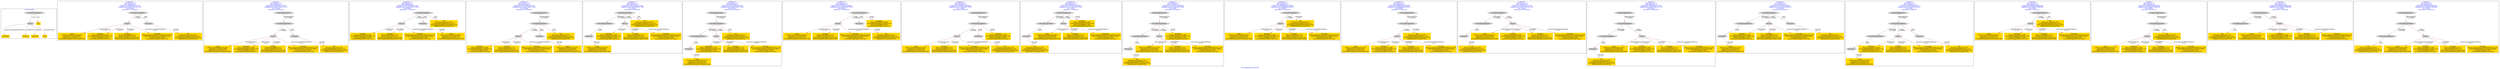 digraph n0 {
fontcolor="blue"
remincross="true"
label="s18-s-indianapolis-artists.xml"
subgraph cluster_0 {
label="1-correct model"
n2[style="filled",color="white",fillcolor="lightgray",label="CulturalHeritageObject1"];
n3[style="filled",color="white",fillcolor="lightgray",label="Person1"];
n4[shape="plaintext",style="filled",fillcolor="gold",label="title"];
n5[shape="plaintext",style="filled",fillcolor="gold",label="nationality"];
n6[shape="plaintext",style="filled",fillcolor="gold",label="birthDate"];
n7[shape="plaintext",style="filled",fillcolor="gold",label="deathDate"];
n8[shape="plaintext",style="filled",fillcolor="gold",label="name"];
}
subgraph cluster_1 {
label="candidate 0\nlink coherence:1.0\nnode coherence:1.0\nconfidence:0.5038338423715282\nmapping score:0.6012779474571761\ncost:6.99993\n-precision:0.71-recall:0.83"
n10[style="filled",color="white",fillcolor="lightgray",label="CulturalHeritageObject1"];
n11[style="filled",color="white",fillcolor="lightgray",label="Person1"];
n12[style="filled",color="white",fillcolor="lightgray",label="Document1"];
n13[shape="plaintext",style="filled",fillcolor="gold",label="name\n[Person,nameOfThePerson,0.401]\n[Document,classLink,0.396]\n[WebResource,classLink,0.135]\n[CulturalHeritageObject,description,0.069]"];
n14[shape="plaintext",style="filled",fillcolor="gold",label="deathDate\n[Person,dateOfDeath,0.468]\n[CulturalHeritageObject,created,0.318]\n[Person,dateOfBirth,0.168]\n[CulturalHeritageObject,title,0.047]"];
n15[shape="plaintext",style="filled",fillcolor="gold",label="birthDate\n[Person,dateOfBirth,0.517]\n[Person,dateOfDeath,0.273]\n[CulturalHeritageObject,created,0.167]\n[Person,biographicalInformation,0.044]"];
n16[shape="plaintext",style="filled",fillcolor="gold",label="title\n[Document,classLink,0.379]\n[CulturalHeritageObject,title,0.274]\n[CulturalHeritageObject,description,0.204]\n[WebResource,classLink,0.143]"];
n17[shape="plaintext",style="filled",fillcolor="gold",label="nationality\n[Person,countryAssociatedWithThePerson,0.754]\n[CulturalHeritageObject,provenance,0.098]\n[Concept,prefLabel,0.085]\n[CulturalHeritageObject,title,0.063]"];
}
subgraph cluster_2 {
label="candidate 1\nlink coherence:1.0\nnode coherence:1.0\nconfidence:0.5038338423715282\nmapping score:0.6012779474571761\ncost:7.99988\n-precision:0.62-recall:0.83"
n19[style="filled",color="white",fillcolor="lightgray",label="CulturalHeritageObject1"];
n20[style="filled",color="white",fillcolor="lightgray",label="Person1"];
n21[style="filled",color="white",fillcolor="lightgray",label="Document1"];
n22[style="filled",color="white",fillcolor="lightgray",label="EuropeanaAggregation1"];
n23[shape="plaintext",style="filled",fillcolor="gold",label="name\n[Person,nameOfThePerson,0.401]\n[Document,classLink,0.396]\n[WebResource,classLink,0.135]\n[CulturalHeritageObject,description,0.069]"];
n24[shape="plaintext",style="filled",fillcolor="gold",label="deathDate\n[Person,dateOfDeath,0.468]\n[CulturalHeritageObject,created,0.318]\n[Person,dateOfBirth,0.168]\n[CulturalHeritageObject,title,0.047]"];
n25[shape="plaintext",style="filled",fillcolor="gold",label="birthDate\n[Person,dateOfBirth,0.517]\n[Person,dateOfDeath,0.273]\n[CulturalHeritageObject,created,0.167]\n[Person,biographicalInformation,0.044]"];
n26[shape="plaintext",style="filled",fillcolor="gold",label="title\n[Document,classLink,0.379]\n[CulturalHeritageObject,title,0.274]\n[CulturalHeritageObject,description,0.204]\n[WebResource,classLink,0.143]"];
n27[shape="plaintext",style="filled",fillcolor="gold",label="nationality\n[Person,countryAssociatedWithThePerson,0.754]\n[CulturalHeritageObject,provenance,0.098]\n[Concept,prefLabel,0.085]\n[CulturalHeritageObject,title,0.063]"];
}
subgraph cluster_3 {
label="candidate 10\nlink coherence:1.0\nnode coherence:1.0\nconfidence:0.48173238941312563\nmapping score:0.5605774631377085\ncost:6.99993\n-precision:0.71-recall:0.83"
n29[style="filled",color="white",fillcolor="lightgray",label="CulturalHeritageObject1"];
n30[style="filled",color="white",fillcolor="lightgray",label="Person1"];
n31[style="filled",color="white",fillcolor="lightgray",label="Document1"];
n32[shape="plaintext",style="filled",fillcolor="gold",label="deathDate\n[Person,dateOfDeath,0.468]\n[CulturalHeritageObject,created,0.318]\n[Person,dateOfBirth,0.168]\n[CulturalHeritageObject,title,0.047]"];
n33[shape="plaintext",style="filled",fillcolor="gold",label="birthDate\n[Person,dateOfBirth,0.517]\n[Person,dateOfDeath,0.273]\n[CulturalHeritageObject,created,0.167]\n[Person,biographicalInformation,0.044]"];
n34[shape="plaintext",style="filled",fillcolor="gold",label="name\n[Person,nameOfThePerson,0.401]\n[Document,classLink,0.396]\n[WebResource,classLink,0.135]\n[CulturalHeritageObject,description,0.069]"];
n35[shape="plaintext",style="filled",fillcolor="gold",label="title\n[Document,classLink,0.379]\n[CulturalHeritageObject,title,0.274]\n[CulturalHeritageObject,description,0.204]\n[WebResource,classLink,0.143]"];
n36[shape="plaintext",style="filled",fillcolor="gold",label="nationality\n[Person,countryAssociatedWithThePerson,0.754]\n[CulturalHeritageObject,provenance,0.098]\n[Concept,prefLabel,0.085]\n[CulturalHeritageObject,title,0.063]"];
}
subgraph cluster_4 {
label="candidate 11\nlink coherence:1.0\nnode coherence:1.0\nconfidence:0.48173238941312563\nmapping score:0.5605774631377085\ncost:7.99988\n-precision:0.62-recall:0.83"
n38[style="filled",color="white",fillcolor="lightgray",label="CulturalHeritageObject1"];
n39[style="filled",color="white",fillcolor="lightgray",label="Person1"];
n40[style="filled",color="white",fillcolor="lightgray",label="Document1"];
n41[style="filled",color="white",fillcolor="lightgray",label="EuropeanaAggregation1"];
n42[shape="plaintext",style="filled",fillcolor="gold",label="deathDate\n[Person,dateOfDeath,0.468]\n[CulturalHeritageObject,created,0.318]\n[Person,dateOfBirth,0.168]\n[CulturalHeritageObject,title,0.047]"];
n43[shape="plaintext",style="filled",fillcolor="gold",label="birthDate\n[Person,dateOfBirth,0.517]\n[Person,dateOfDeath,0.273]\n[CulturalHeritageObject,created,0.167]\n[Person,biographicalInformation,0.044]"];
n44[shape="plaintext",style="filled",fillcolor="gold",label="name\n[Person,nameOfThePerson,0.401]\n[Document,classLink,0.396]\n[WebResource,classLink,0.135]\n[CulturalHeritageObject,description,0.069]"];
n45[shape="plaintext",style="filled",fillcolor="gold",label="title\n[Document,classLink,0.379]\n[CulturalHeritageObject,title,0.274]\n[CulturalHeritageObject,description,0.204]\n[WebResource,classLink,0.143]"];
n46[shape="plaintext",style="filled",fillcolor="gold",label="nationality\n[Person,countryAssociatedWithThePerson,0.754]\n[CulturalHeritageObject,provenance,0.098]\n[Concept,prefLabel,0.085]\n[CulturalHeritageObject,title,0.063]"];
}
subgraph cluster_5 {
label="candidate 12\nlink coherence:1.0\nnode coherence:1.0\nconfidence:0.48173238941312563\nmapping score:0.5605774631377085\ncost:7.99992\n-precision:0.62-recall:0.83"
n48[style="filled",color="white",fillcolor="lightgray",label="CulturalHeritageObject1"];
n49[style="filled",color="white",fillcolor="lightgray",label="CulturalHeritageObject2"];
n50[style="filled",color="white",fillcolor="lightgray",label="Person1"];
n51[style="filled",color="white",fillcolor="lightgray",label="Document2"];
n52[shape="plaintext",style="filled",fillcolor="gold",label="name\n[Person,nameOfThePerson,0.401]\n[Document,classLink,0.396]\n[WebResource,classLink,0.135]\n[CulturalHeritageObject,description,0.069]"];
n53[shape="plaintext",style="filled",fillcolor="gold",label="deathDate\n[Person,dateOfDeath,0.468]\n[CulturalHeritageObject,created,0.318]\n[Person,dateOfBirth,0.168]\n[CulturalHeritageObject,title,0.047]"];
n54[shape="plaintext",style="filled",fillcolor="gold",label="birthDate\n[Person,dateOfBirth,0.517]\n[Person,dateOfDeath,0.273]\n[CulturalHeritageObject,created,0.167]\n[Person,biographicalInformation,0.044]"];
n55[shape="plaintext",style="filled",fillcolor="gold",label="title\n[Document,classLink,0.379]\n[CulturalHeritageObject,title,0.274]\n[CulturalHeritageObject,description,0.204]\n[WebResource,classLink,0.143]"];
n56[shape="plaintext",style="filled",fillcolor="gold",label="nationality\n[Person,countryAssociatedWithThePerson,0.754]\n[CulturalHeritageObject,provenance,0.098]\n[Concept,prefLabel,0.085]\n[CulturalHeritageObject,title,0.063]"];
}
subgraph cluster_6 {
label="candidate 13\nlink coherence:1.0\nnode coherence:1.0\nconfidence:0.48173238941312563\nmapping score:0.5605774631377085\ncost:8.99987\n-precision:0.56-recall:0.83"
n58[style="filled",color="white",fillcolor="lightgray",label="CulturalHeritageObject1"];
n59[style="filled",color="white",fillcolor="lightgray",label="CulturalHeritageObject2"];
n60[style="filled",color="white",fillcolor="lightgray",label="Person1"];
n61[style="filled",color="white",fillcolor="lightgray",label="Document2"];
n62[style="filled",color="white",fillcolor="lightgray",label="EuropeanaAggregation1"];
n63[shape="plaintext",style="filled",fillcolor="gold",label="name\n[Person,nameOfThePerson,0.401]\n[Document,classLink,0.396]\n[WebResource,classLink,0.135]\n[CulturalHeritageObject,description,0.069]"];
n64[shape="plaintext",style="filled",fillcolor="gold",label="deathDate\n[Person,dateOfDeath,0.468]\n[CulturalHeritageObject,created,0.318]\n[Person,dateOfBirth,0.168]\n[CulturalHeritageObject,title,0.047]"];
n65[shape="plaintext",style="filled",fillcolor="gold",label="birthDate\n[Person,dateOfBirth,0.517]\n[Person,dateOfDeath,0.273]\n[CulturalHeritageObject,created,0.167]\n[Person,biographicalInformation,0.044]"];
n66[shape="plaintext",style="filled",fillcolor="gold",label="title\n[Document,classLink,0.379]\n[CulturalHeritageObject,title,0.274]\n[CulturalHeritageObject,description,0.204]\n[WebResource,classLink,0.143]"];
n67[shape="plaintext",style="filled",fillcolor="gold",label="nationality\n[Person,countryAssociatedWithThePerson,0.754]\n[CulturalHeritageObject,provenance,0.098]\n[Concept,prefLabel,0.085]\n[CulturalHeritageObject,title,0.063]"];
}
subgraph cluster_7 {
label="candidate 14\nlink coherence:1.0\nnode coherence:1.0\nconfidence:0.47376354231608014\nmapping score:0.5579211807720267\ncost:6.99993\n-precision:0.57-recall:0.67"
n69[style="filled",color="white",fillcolor="lightgray",label="CulturalHeritageObject1"];
n70[style="filled",color="white",fillcolor="lightgray",label="Person1"];
n71[style="filled",color="white",fillcolor="lightgray",label="Document1"];
n72[shape="plaintext",style="filled",fillcolor="gold",label="name\n[Person,nameOfThePerson,0.401]\n[Document,classLink,0.396]\n[WebResource,classLink,0.135]\n[CulturalHeritageObject,description,0.069]"];
n73[shape="plaintext",style="filled",fillcolor="gold",label="birthDate\n[Person,dateOfBirth,0.517]\n[Person,dateOfDeath,0.273]\n[CulturalHeritageObject,created,0.167]\n[Person,biographicalInformation,0.044]"];
n74[shape="plaintext",style="filled",fillcolor="gold",label="title\n[Document,classLink,0.379]\n[CulturalHeritageObject,title,0.274]\n[CulturalHeritageObject,description,0.204]\n[WebResource,classLink,0.143]"];
n75[shape="plaintext",style="filled",fillcolor="gold",label="deathDate\n[Person,dateOfDeath,0.468]\n[CulturalHeritageObject,created,0.318]\n[Person,dateOfBirth,0.168]\n[CulturalHeritageObject,title,0.047]"];
n76[shape="plaintext",style="filled",fillcolor="gold",label="nationality\n[Person,countryAssociatedWithThePerson,0.754]\n[CulturalHeritageObject,provenance,0.098]\n[Concept,prefLabel,0.085]\n[CulturalHeritageObject,title,0.063]"];
}
subgraph cluster_8 {
label="candidate 15\nlink coherence:1.0\nnode coherence:1.0\nconfidence:0.47376354231608014\nmapping score:0.5579211807720267\ncost:7.99988\n-precision:0.5-recall:0.67"
n78[style="filled",color="white",fillcolor="lightgray",label="CulturalHeritageObject1"];
n79[style="filled",color="white",fillcolor="lightgray",label="Person1"];
n80[style="filled",color="white",fillcolor="lightgray",label="Document1"];
n81[style="filled",color="white",fillcolor="lightgray",label="EuropeanaAggregation1"];
n82[shape="plaintext",style="filled",fillcolor="gold",label="name\n[Person,nameOfThePerson,0.401]\n[Document,classLink,0.396]\n[WebResource,classLink,0.135]\n[CulturalHeritageObject,description,0.069]"];
n83[shape="plaintext",style="filled",fillcolor="gold",label="birthDate\n[Person,dateOfBirth,0.517]\n[Person,dateOfDeath,0.273]\n[CulturalHeritageObject,created,0.167]\n[Person,biographicalInformation,0.044]"];
n84[shape="plaintext",style="filled",fillcolor="gold",label="title\n[Document,classLink,0.379]\n[CulturalHeritageObject,title,0.274]\n[CulturalHeritageObject,description,0.204]\n[WebResource,classLink,0.143]"];
n85[shape="plaintext",style="filled",fillcolor="gold",label="deathDate\n[Person,dateOfDeath,0.468]\n[CulturalHeritageObject,created,0.318]\n[Person,dateOfBirth,0.168]\n[CulturalHeritageObject,title,0.047]"];
n86[shape="plaintext",style="filled",fillcolor="gold",label="nationality\n[Person,countryAssociatedWithThePerson,0.754]\n[CulturalHeritageObject,provenance,0.098]\n[Concept,prefLabel,0.085]\n[CulturalHeritageObject,title,0.063]"];
}
subgraph cluster_9 {
label="candidate 16\nlink coherence:1.0\nnode coherence:1.0\nconfidence:0.47376354231608014\nmapping score:0.5579211807720267\ncost:7.99992\n-precision:0.5-recall:0.67"
n88[style="filled",color="white",fillcolor="lightgray",label="CulturalHeritageObject1"];
n89[style="filled",color="white",fillcolor="lightgray",label="CulturalHeritageObject2"];
n90[style="filled",color="white",fillcolor="lightgray",label="Person1"];
n91[style="filled",color="white",fillcolor="lightgray",label="Document2"];
n92[shape="plaintext",style="filled",fillcolor="gold",label="name\n[Person,nameOfThePerson,0.401]\n[Document,classLink,0.396]\n[WebResource,classLink,0.135]\n[CulturalHeritageObject,description,0.069]"];
n93[shape="plaintext",style="filled",fillcolor="gold",label="title\n[Document,classLink,0.379]\n[CulturalHeritageObject,title,0.274]\n[CulturalHeritageObject,description,0.204]\n[WebResource,classLink,0.143]"];
n94[shape="plaintext",style="filled",fillcolor="gold",label="birthDate\n[Person,dateOfBirth,0.517]\n[Person,dateOfDeath,0.273]\n[CulturalHeritageObject,created,0.167]\n[Person,biographicalInformation,0.044]"];
n95[shape="plaintext",style="filled",fillcolor="gold",label="deathDate\n[Person,dateOfDeath,0.468]\n[CulturalHeritageObject,created,0.318]\n[Person,dateOfBirth,0.168]\n[CulturalHeritageObject,title,0.047]"];
n96[shape="plaintext",style="filled",fillcolor="gold",label="nationality\n[Person,countryAssociatedWithThePerson,0.754]\n[CulturalHeritageObject,provenance,0.098]\n[Concept,prefLabel,0.085]\n[CulturalHeritageObject,title,0.063]"];
}
subgraph cluster_10 {
label="candidate 17\nlink coherence:1.0\nnode coherence:1.0\nconfidence:0.47376354231608014\nmapping score:0.5579211807720267\ncost:8.99987\n-precision:0.44-recall:0.67"
n98[style="filled",color="white",fillcolor="lightgray",label="CulturalHeritageObject1"];
n99[style="filled",color="white",fillcolor="lightgray",label="CulturalHeritageObject2"];
n100[style="filled",color="white",fillcolor="lightgray",label="Person1"];
n101[style="filled",color="white",fillcolor="lightgray",label="Document2"];
n102[style="filled",color="white",fillcolor="lightgray",label="EuropeanaAggregation1"];
n103[shape="plaintext",style="filled",fillcolor="gold",label="name\n[Person,nameOfThePerson,0.401]\n[Document,classLink,0.396]\n[WebResource,classLink,0.135]\n[CulturalHeritageObject,description,0.069]"];
n104[shape="plaintext",style="filled",fillcolor="gold",label="title\n[Document,classLink,0.379]\n[CulturalHeritageObject,title,0.274]\n[CulturalHeritageObject,description,0.204]\n[WebResource,classLink,0.143]"];
n105[shape="plaintext",style="filled",fillcolor="gold",label="birthDate\n[Person,dateOfBirth,0.517]\n[Person,dateOfDeath,0.273]\n[CulturalHeritageObject,created,0.167]\n[Person,biographicalInformation,0.044]"];
n106[shape="plaintext",style="filled",fillcolor="gold",label="deathDate\n[Person,dateOfDeath,0.468]\n[CulturalHeritageObject,created,0.318]\n[Person,dateOfBirth,0.168]\n[CulturalHeritageObject,title,0.047]"];
n107[shape="plaintext",style="filled",fillcolor="gold",label="nationality\n[Person,countryAssociatedWithThePerson,0.754]\n[CulturalHeritageObject,provenance,0.098]\n[Concept,prefLabel,0.085]\n[CulturalHeritageObject,title,0.063]"];
}
subgraph cluster_11 {
label="candidate 18\nlink coherence:1.0\nnode coherence:1.0\nconfidence:0.46888784047769666\nmapping score:0.5896292801592322\ncost:5.99993\n-precision:0.83-recall:0.83"
n109[style="filled",color="white",fillcolor="lightgray",label="CulturalHeritageObject1"];
n110[style="filled",color="white",fillcolor="lightgray",label="Person1"];
n111[shape="plaintext",style="filled",fillcolor="gold",label="name\n[Person,nameOfThePerson,0.401]\n[Document,classLink,0.396]\n[WebResource,classLink,0.135]\n[CulturalHeritageObject,description,0.069]"];
n112[shape="plaintext",style="filled",fillcolor="gold",label="title\n[Document,classLink,0.379]\n[CulturalHeritageObject,title,0.274]\n[CulturalHeritageObject,description,0.204]\n[WebResource,classLink,0.143]"];
n113[shape="plaintext",style="filled",fillcolor="gold",label="deathDate\n[Person,dateOfDeath,0.468]\n[CulturalHeritageObject,created,0.318]\n[Person,dateOfBirth,0.168]\n[CulturalHeritageObject,title,0.047]"];
n114[shape="plaintext",style="filled",fillcolor="gold",label="birthDate\n[Person,dateOfBirth,0.517]\n[Person,dateOfDeath,0.273]\n[CulturalHeritageObject,created,0.167]\n[Person,biographicalInformation,0.044]"];
n115[shape="plaintext",style="filled",fillcolor="gold",label="nationality\n[Person,countryAssociatedWithThePerson,0.754]\n[CulturalHeritageObject,provenance,0.098]\n[Concept,prefLabel,0.085]\n[CulturalHeritageObject,title,0.063]"];
}
subgraph cluster_12 {
label="candidate 19\nlink coherence:1.0\nnode coherence:1.0\nconfidence:0.46888784047769666\nmapping score:0.5896292801592322\ncost:6.99988\n-precision:0.71-recall:0.83"
n117[style="filled",color="white",fillcolor="lightgray",label="CulturalHeritageObject1"];
n118[style="filled",color="white",fillcolor="lightgray",label="Person1"];
n119[style="filled",color="white",fillcolor="lightgray",label="EuropeanaAggregation1"];
n120[shape="plaintext",style="filled",fillcolor="gold",label="name\n[Person,nameOfThePerson,0.401]\n[Document,classLink,0.396]\n[WebResource,classLink,0.135]\n[CulturalHeritageObject,description,0.069]"];
n121[shape="plaintext",style="filled",fillcolor="gold",label="title\n[Document,classLink,0.379]\n[CulturalHeritageObject,title,0.274]\n[CulturalHeritageObject,description,0.204]\n[WebResource,classLink,0.143]"];
n122[shape="plaintext",style="filled",fillcolor="gold",label="deathDate\n[Person,dateOfDeath,0.468]\n[CulturalHeritageObject,created,0.318]\n[Person,dateOfBirth,0.168]\n[CulturalHeritageObject,title,0.047]"];
n123[shape="plaintext",style="filled",fillcolor="gold",label="birthDate\n[Person,dateOfBirth,0.517]\n[Person,dateOfDeath,0.273]\n[CulturalHeritageObject,created,0.167]\n[Person,biographicalInformation,0.044]"];
n124[shape="plaintext",style="filled",fillcolor="gold",label="nationality\n[Person,countryAssociatedWithThePerson,0.754]\n[CulturalHeritageObject,provenance,0.098]\n[Concept,prefLabel,0.085]\n[CulturalHeritageObject,title,0.063]"];
}
subgraph cluster_13 {
label="candidate 2\nlink coherence:1.0\nnode coherence:1.0\nconfidence:0.5038338423715282\nmapping score:0.6012779474571761\ncost:7.99992\n-precision:0.62-recall:0.83"
n126[style="filled",color="white",fillcolor="lightgray",label="CulturalHeritageObject1"];
n127[style="filled",color="white",fillcolor="lightgray",label="CulturalHeritageObject2"];
n128[style="filled",color="white",fillcolor="lightgray",label="Person1"];
n129[style="filled",color="white",fillcolor="lightgray",label="Document2"];
n130[shape="plaintext",style="filled",fillcolor="gold",label="name\n[Person,nameOfThePerson,0.401]\n[Document,classLink,0.396]\n[WebResource,classLink,0.135]\n[CulturalHeritageObject,description,0.069]"];
n131[shape="plaintext",style="filled",fillcolor="gold",label="title\n[Document,classLink,0.379]\n[CulturalHeritageObject,title,0.274]\n[CulturalHeritageObject,description,0.204]\n[WebResource,classLink,0.143]"];
n132[shape="plaintext",style="filled",fillcolor="gold",label="deathDate\n[Person,dateOfDeath,0.468]\n[CulturalHeritageObject,created,0.318]\n[Person,dateOfBirth,0.168]\n[CulturalHeritageObject,title,0.047]"];
n133[shape="plaintext",style="filled",fillcolor="gold",label="birthDate\n[Person,dateOfBirth,0.517]\n[Person,dateOfDeath,0.273]\n[CulturalHeritageObject,created,0.167]\n[Person,biographicalInformation,0.044]"];
n134[shape="plaintext",style="filled",fillcolor="gold",label="nationality\n[Person,countryAssociatedWithThePerson,0.754]\n[CulturalHeritageObject,provenance,0.098]\n[Concept,prefLabel,0.085]\n[CulturalHeritageObject,title,0.063]"];
}
subgraph cluster_14 {
label="candidate 3\nlink coherence:1.0\nnode coherence:1.0\nconfidence:0.5038338423715282\nmapping score:0.6012779474571761\ncost:8.99987\n-precision:0.56-recall:0.83"
n136[style="filled",color="white",fillcolor="lightgray",label="CulturalHeritageObject1"];
n137[style="filled",color="white",fillcolor="lightgray",label="CulturalHeritageObject2"];
n138[style="filled",color="white",fillcolor="lightgray",label="Person1"];
n139[style="filled",color="white",fillcolor="lightgray",label="Document2"];
n140[style="filled",color="white",fillcolor="lightgray",label="EuropeanaAggregation1"];
n141[shape="plaintext",style="filled",fillcolor="gold",label="name\n[Person,nameOfThePerson,0.401]\n[Document,classLink,0.396]\n[WebResource,classLink,0.135]\n[CulturalHeritageObject,description,0.069]"];
n142[shape="plaintext",style="filled",fillcolor="gold",label="title\n[Document,classLink,0.379]\n[CulturalHeritageObject,title,0.274]\n[CulturalHeritageObject,description,0.204]\n[WebResource,classLink,0.143]"];
n143[shape="plaintext",style="filled",fillcolor="gold",label="deathDate\n[Person,dateOfDeath,0.468]\n[CulturalHeritageObject,created,0.318]\n[Person,dateOfBirth,0.168]\n[CulturalHeritageObject,title,0.047]"];
n144[shape="plaintext",style="filled",fillcolor="gold",label="birthDate\n[Person,dateOfBirth,0.517]\n[Person,dateOfDeath,0.273]\n[CulturalHeritageObject,created,0.167]\n[Person,biographicalInformation,0.044]"];
n145[shape="plaintext",style="filled",fillcolor="gold",label="nationality\n[Person,countryAssociatedWithThePerson,0.754]\n[CulturalHeritageObject,provenance,0.098]\n[Concept,prefLabel,0.085]\n[CulturalHeritageObject,title,0.063]"];
}
subgraph cluster_15 {
label="candidate 4\nlink coherence:1.0\nnode coherence:1.0\nconfidence:0.502703022616637\nmapping score:0.5675676742055457\ncost:8.99992\n-precision:0.44-recall:0.67"
n147[style="filled",color="white",fillcolor="lightgray",label="CulturalHeritageObject1"];
n148[style="filled",color="white",fillcolor="lightgray",label="CulturalHeritageObject2"];
n149[style="filled",color="white",fillcolor="lightgray",label="Person1"];
n150[style="filled",color="white",fillcolor="lightgray",label="Document1"];
n151[style="filled",color="white",fillcolor="lightgray",label="Document2"];
n152[shape="plaintext",style="filled",fillcolor="gold",label="name\n[Person,nameOfThePerson,0.401]\n[Document,classLink,0.396]\n[WebResource,classLink,0.135]\n[CulturalHeritageObject,description,0.069]"];
n153[shape="plaintext",style="filled",fillcolor="gold",label="deathDate\n[Person,dateOfDeath,0.468]\n[CulturalHeritageObject,created,0.318]\n[Person,dateOfBirth,0.168]\n[CulturalHeritageObject,title,0.047]"];
n154[shape="plaintext",style="filled",fillcolor="gold",label="birthDate\n[Person,dateOfBirth,0.517]\n[Person,dateOfDeath,0.273]\n[CulturalHeritageObject,created,0.167]\n[Person,biographicalInformation,0.044]"];
n155[shape="plaintext",style="filled",fillcolor="gold",label="title\n[Document,classLink,0.379]\n[CulturalHeritageObject,title,0.274]\n[CulturalHeritageObject,description,0.204]\n[WebResource,classLink,0.143]"];
n156[shape="plaintext",style="filled",fillcolor="gold",label="nationality\n[Person,countryAssociatedWithThePerson,0.754]\n[CulturalHeritageObject,provenance,0.098]\n[Concept,prefLabel,0.085]\n[CulturalHeritageObject,title,0.063]"];
}
subgraph cluster_16 {
label="candidate 5\nlink coherence:1.0\nnode coherence:1.0\nconfidence:0.502703022616637\nmapping score:0.5675676742055457\ncost:9.99987\n-precision:0.4-recall:0.67"
n158[style="filled",color="white",fillcolor="lightgray",label="CulturalHeritageObject1"];
n159[style="filled",color="white",fillcolor="lightgray",label="CulturalHeritageObject2"];
n160[style="filled",color="white",fillcolor="lightgray",label="Person1"];
n161[style="filled",color="white",fillcolor="lightgray",label="Document1"];
n162[style="filled",color="white",fillcolor="lightgray",label="Document2"];
n163[style="filled",color="white",fillcolor="lightgray",label="EuropeanaAggregation1"];
n164[shape="plaintext",style="filled",fillcolor="gold",label="name\n[Person,nameOfThePerson,0.401]\n[Document,classLink,0.396]\n[WebResource,classLink,0.135]\n[CulturalHeritageObject,description,0.069]"];
n165[shape="plaintext",style="filled",fillcolor="gold",label="deathDate\n[Person,dateOfDeath,0.468]\n[CulturalHeritageObject,created,0.318]\n[Person,dateOfBirth,0.168]\n[CulturalHeritageObject,title,0.047]"];
n166[shape="plaintext",style="filled",fillcolor="gold",label="birthDate\n[Person,dateOfBirth,0.517]\n[Person,dateOfDeath,0.273]\n[CulturalHeritageObject,created,0.167]\n[Person,biographicalInformation,0.044]"];
n167[shape="plaintext",style="filled",fillcolor="gold",label="title\n[Document,classLink,0.379]\n[CulturalHeritageObject,title,0.274]\n[CulturalHeritageObject,description,0.204]\n[WebResource,classLink,0.143]"];
n168[shape="plaintext",style="filled",fillcolor="gold",label="nationality\n[Person,countryAssociatedWithThePerson,0.754]\n[CulturalHeritageObject,provenance,0.098]\n[Concept,prefLabel,0.085]\n[CulturalHeritageObject,title,0.063]"];
}
subgraph cluster_17 {
label="candidate 6\nlink coherence:1.0\nnode coherence:1.0\nconfidence:0.48286320916801684\nmapping score:0.594287736389339\ncost:5.99993\n-precision:1.0-recall:1.0"
n170[style="filled",color="white",fillcolor="lightgray",label="CulturalHeritageObject1"];
n171[style="filled",color="white",fillcolor="lightgray",label="Person1"];
n172[shape="plaintext",style="filled",fillcolor="gold",label="name\n[Person,nameOfThePerson,0.401]\n[Document,classLink,0.396]\n[WebResource,classLink,0.135]\n[CulturalHeritageObject,description,0.069]"];
n173[shape="plaintext",style="filled",fillcolor="gold",label="deathDate\n[Person,dateOfDeath,0.468]\n[CulturalHeritageObject,created,0.318]\n[Person,dateOfBirth,0.168]\n[CulturalHeritageObject,title,0.047]"];
n174[shape="plaintext",style="filled",fillcolor="gold",label="birthDate\n[Person,dateOfBirth,0.517]\n[Person,dateOfDeath,0.273]\n[CulturalHeritageObject,created,0.167]\n[Person,biographicalInformation,0.044]"];
n175[shape="plaintext",style="filled",fillcolor="gold",label="title\n[Document,classLink,0.379]\n[CulturalHeritageObject,title,0.274]\n[CulturalHeritageObject,description,0.204]\n[WebResource,classLink,0.143]"];
n176[shape="plaintext",style="filled",fillcolor="gold",label="nationality\n[Person,countryAssociatedWithThePerson,0.754]\n[CulturalHeritageObject,provenance,0.098]\n[Concept,prefLabel,0.085]\n[CulturalHeritageObject,title,0.063]"];
}
subgraph cluster_18 {
label="candidate 7\nlink coherence:1.0\nnode coherence:1.0\nconfidence:0.48286320916801684\nmapping score:0.594287736389339\ncost:6.99988\n-precision:0.86-recall:1.0"
n178[style="filled",color="white",fillcolor="lightgray",label="CulturalHeritageObject1"];
n179[style="filled",color="white",fillcolor="lightgray",label="Person1"];
n180[style="filled",color="white",fillcolor="lightgray",label="EuropeanaAggregation1"];
n181[shape="plaintext",style="filled",fillcolor="gold",label="name\n[Person,nameOfThePerson,0.401]\n[Document,classLink,0.396]\n[WebResource,classLink,0.135]\n[CulturalHeritageObject,description,0.069]"];
n182[shape="plaintext",style="filled",fillcolor="gold",label="deathDate\n[Person,dateOfDeath,0.468]\n[CulturalHeritageObject,created,0.318]\n[Person,dateOfBirth,0.168]\n[CulturalHeritageObject,title,0.047]"];
n183[shape="plaintext",style="filled",fillcolor="gold",label="birthDate\n[Person,dateOfBirth,0.517]\n[Person,dateOfDeath,0.273]\n[CulturalHeritageObject,created,0.167]\n[Person,biographicalInformation,0.044]"];
n184[shape="plaintext",style="filled",fillcolor="gold",label="title\n[Document,classLink,0.379]\n[CulturalHeritageObject,title,0.274]\n[CulturalHeritageObject,description,0.204]\n[WebResource,classLink,0.143]"];
n185[shape="plaintext",style="filled",fillcolor="gold",label="nationality\n[Person,countryAssociatedWithThePerson,0.754]\n[CulturalHeritageObject,provenance,0.098]\n[Concept,prefLabel,0.085]\n[CulturalHeritageObject,title,0.063]"];
}
subgraph cluster_19 {
label="candidate 8\nlink coherence:1.0\nnode coherence:1.0\nconfidence:0.48286320916801684\nmapping score:0.594287736389339\ncost:6.99992\n-precision:0.71-recall:0.83"
n187[style="filled",color="white",fillcolor="lightgray",label="CulturalHeritageObject1"];
n188[style="filled",color="white",fillcolor="lightgray",label="CulturalHeritageObject2"];
n189[style="filled",color="white",fillcolor="lightgray",label="Person1"];
n190[shape="plaintext",style="filled",fillcolor="gold",label="title\n[Document,classLink,0.379]\n[CulturalHeritageObject,title,0.274]\n[CulturalHeritageObject,description,0.204]\n[WebResource,classLink,0.143]"];
n191[shape="plaintext",style="filled",fillcolor="gold",label="name\n[Person,nameOfThePerson,0.401]\n[Document,classLink,0.396]\n[WebResource,classLink,0.135]\n[CulturalHeritageObject,description,0.069]"];
n192[shape="plaintext",style="filled",fillcolor="gold",label="deathDate\n[Person,dateOfDeath,0.468]\n[CulturalHeritageObject,created,0.318]\n[Person,dateOfBirth,0.168]\n[CulturalHeritageObject,title,0.047]"];
n193[shape="plaintext",style="filled",fillcolor="gold",label="birthDate\n[Person,dateOfBirth,0.517]\n[Person,dateOfDeath,0.273]\n[CulturalHeritageObject,created,0.167]\n[Person,biographicalInformation,0.044]"];
n194[shape="plaintext",style="filled",fillcolor="gold",label="nationality\n[Person,countryAssociatedWithThePerson,0.754]\n[CulturalHeritageObject,provenance,0.098]\n[Concept,prefLabel,0.085]\n[CulturalHeritageObject,title,0.063]"];
}
subgraph cluster_20 {
label="candidate 9\nlink coherence:1.0\nnode coherence:1.0\nconfidence:0.48286320916801684\nmapping score:0.594287736389339\ncost:7.99987\n-precision:0.62-recall:0.83"
n196[style="filled",color="white",fillcolor="lightgray",label="CulturalHeritageObject1"];
n197[style="filled",color="white",fillcolor="lightgray",label="CulturalHeritageObject2"];
n198[style="filled",color="white",fillcolor="lightgray",label="Person1"];
n199[style="filled",color="white",fillcolor="lightgray",label="EuropeanaAggregation1"];
n200[shape="plaintext",style="filled",fillcolor="gold",label="title\n[Document,classLink,0.379]\n[CulturalHeritageObject,title,0.274]\n[CulturalHeritageObject,description,0.204]\n[WebResource,classLink,0.143]"];
n201[shape="plaintext",style="filled",fillcolor="gold",label="name\n[Person,nameOfThePerson,0.401]\n[Document,classLink,0.396]\n[WebResource,classLink,0.135]\n[CulturalHeritageObject,description,0.069]"];
n202[shape="plaintext",style="filled",fillcolor="gold",label="deathDate\n[Person,dateOfDeath,0.468]\n[CulturalHeritageObject,created,0.318]\n[Person,dateOfBirth,0.168]\n[CulturalHeritageObject,title,0.047]"];
n203[shape="plaintext",style="filled",fillcolor="gold",label="birthDate\n[Person,dateOfBirth,0.517]\n[Person,dateOfDeath,0.273]\n[CulturalHeritageObject,created,0.167]\n[Person,biographicalInformation,0.044]"];
n204[shape="plaintext",style="filled",fillcolor="gold",label="nationality\n[Person,countryAssociatedWithThePerson,0.754]\n[CulturalHeritageObject,provenance,0.098]\n[Concept,prefLabel,0.085]\n[CulturalHeritageObject,title,0.063]"];
}
n2 -> n3[color="brown",fontcolor="black",label="creator"]
n2 -> n4[color="brown",fontcolor="black",label="title"]
n3 -> n5[color="brown",fontcolor="black",label="countryAssociatedWithThePerson"]
n3 -> n6[color="brown",fontcolor="black",label="dateOfBirth"]
n3 -> n7[color="brown",fontcolor="black",label="dateOfDeath"]
n3 -> n8[color="brown",fontcolor="black",label="nameOfThePerson"]
n10 -> n11[color="brown",fontcolor="black",label="creator\nw=0.99993"]
n10 -> n12[color="brown",fontcolor="black",label="page\nw=1.0"]
n11 -> n13[color="brown",fontcolor="black",label="nameOfThePerson\nw=1.0"]
n11 -> n14[color="brown",fontcolor="black",label="dateOfDeath\nw=1.0"]
n11 -> n15[color="brown",fontcolor="black",label="dateOfBirth\nw=1.0"]
n12 -> n16[color="brown",fontcolor="black",label="classLink\nw=1.0"]
n11 -> n17[color="brown",fontcolor="black",label="countryAssociatedWithThePerson\nw=1.0"]
n19 -> n20[color="brown",fontcolor="black",label="creator\nw=0.99993"]
n19 -> n21[color="brown",fontcolor="black",label="page\nw=1.0"]
n22 -> n19[color="brown",fontcolor="black",label="aggregatedCHO\nw=0.99995"]
n20 -> n23[color="brown",fontcolor="black",label="nameOfThePerson\nw=1.0"]
n20 -> n24[color="brown",fontcolor="black",label="dateOfDeath\nw=1.0"]
n20 -> n25[color="brown",fontcolor="black",label="dateOfBirth\nw=1.0"]
n21 -> n26[color="brown",fontcolor="black",label="classLink\nw=1.0"]
n20 -> n27[color="brown",fontcolor="black",label="countryAssociatedWithThePerson\nw=1.0"]
n29 -> n30[color="brown",fontcolor="black",label="creator\nw=0.99993"]
n29 -> n31[color="brown",fontcolor="black",label="page\nw=1.0"]
n30 -> n32[color="brown",fontcolor="black",label="dateOfDeath\nw=1.0"]
n30 -> n33[color="brown",fontcolor="black",label="dateOfBirth\nw=1.0"]
n31 -> n34[color="brown",fontcolor="black",label="classLink\nw=1.0"]
n29 -> n35[color="brown",fontcolor="black",label="title\nw=1.0"]
n30 -> n36[color="brown",fontcolor="black",label="countryAssociatedWithThePerson\nw=1.0"]
n38 -> n39[color="brown",fontcolor="black",label="creator\nw=0.99993"]
n38 -> n40[color="brown",fontcolor="black",label="page\nw=1.0"]
n41 -> n38[color="brown",fontcolor="black",label="aggregatedCHO\nw=0.99995"]
n39 -> n42[color="brown",fontcolor="black",label="dateOfDeath\nw=1.0"]
n39 -> n43[color="brown",fontcolor="black",label="dateOfBirth\nw=1.0"]
n40 -> n44[color="brown",fontcolor="black",label="classLink\nw=1.0"]
n38 -> n45[color="brown",fontcolor="black",label="title\nw=1.0"]
n39 -> n46[color="brown",fontcolor="black",label="countryAssociatedWithThePerson\nw=1.0"]
n48 -> n49[color="brown",fontcolor="black",label="isRelatedTo\nw=0.99999"]
n48 -> n50[color="brown",fontcolor="black",label="creator\nw=0.99993"]
n49 -> n51[color="brown",fontcolor="black",label="page\nw=1.0"]
n51 -> n52[color="brown",fontcolor="black",label="classLink\nw=1.0"]
n50 -> n53[color="brown",fontcolor="black",label="dateOfDeath\nw=1.0"]
n50 -> n54[color="brown",fontcolor="black",label="dateOfBirth\nw=1.0"]
n48 -> n55[color="brown",fontcolor="black",label="title\nw=1.0"]
n50 -> n56[color="brown",fontcolor="black",label="countryAssociatedWithThePerson\nw=1.0"]
n58 -> n59[color="brown",fontcolor="black",label="isRelatedTo\nw=0.99999"]
n58 -> n60[color="brown",fontcolor="black",label="creator\nw=0.99993"]
n59 -> n61[color="brown",fontcolor="black",label="page\nw=1.0"]
n62 -> n58[color="brown",fontcolor="black",label="aggregatedCHO\nw=0.99995"]
n61 -> n63[color="brown",fontcolor="black",label="classLink\nw=1.0"]
n60 -> n64[color="brown",fontcolor="black",label="dateOfDeath\nw=1.0"]
n60 -> n65[color="brown",fontcolor="black",label="dateOfBirth\nw=1.0"]
n58 -> n66[color="brown",fontcolor="black",label="title\nw=1.0"]
n60 -> n67[color="brown",fontcolor="black",label="countryAssociatedWithThePerson\nw=1.0"]
n69 -> n70[color="brown",fontcolor="black",label="creator\nw=0.99993"]
n69 -> n71[color="brown",fontcolor="black",label="page\nw=1.0"]
n70 -> n72[color="brown",fontcolor="black",label="nameOfThePerson\nw=1.0"]
n70 -> n73[color="brown",fontcolor="black",label="dateOfBirth\nw=1.0"]
n71 -> n74[color="brown",fontcolor="black",label="classLink\nw=1.0"]
n69 -> n75[color="brown",fontcolor="black",label="created\nw=1.0"]
n70 -> n76[color="brown",fontcolor="black",label="countryAssociatedWithThePerson\nw=1.0"]
n78 -> n79[color="brown",fontcolor="black",label="creator\nw=0.99993"]
n78 -> n80[color="brown",fontcolor="black",label="page\nw=1.0"]
n81 -> n78[color="brown",fontcolor="black",label="aggregatedCHO\nw=0.99995"]
n79 -> n82[color="brown",fontcolor="black",label="nameOfThePerson\nw=1.0"]
n79 -> n83[color="brown",fontcolor="black",label="dateOfBirth\nw=1.0"]
n80 -> n84[color="brown",fontcolor="black",label="classLink\nw=1.0"]
n78 -> n85[color="brown",fontcolor="black",label="created\nw=1.0"]
n79 -> n86[color="brown",fontcolor="black",label="countryAssociatedWithThePerson\nw=1.0"]
n88 -> n89[color="brown",fontcolor="black",label="isRelatedTo\nw=0.99999"]
n88 -> n90[color="brown",fontcolor="black",label="creator\nw=0.99993"]
n89 -> n91[color="brown",fontcolor="black",label="page\nw=1.0"]
n90 -> n92[color="brown",fontcolor="black",label="nameOfThePerson\nw=1.0"]
n91 -> n93[color="brown",fontcolor="black",label="classLink\nw=1.0"]
n90 -> n94[color="brown",fontcolor="black",label="dateOfBirth\nw=1.0"]
n88 -> n95[color="brown",fontcolor="black",label="created\nw=1.0"]
n90 -> n96[color="brown",fontcolor="black",label="countryAssociatedWithThePerson\nw=1.0"]
n98 -> n99[color="brown",fontcolor="black",label="isRelatedTo\nw=0.99999"]
n98 -> n100[color="brown",fontcolor="black",label="creator\nw=0.99993"]
n99 -> n101[color="brown",fontcolor="black",label="page\nw=1.0"]
n102 -> n98[color="brown",fontcolor="black",label="aggregatedCHO\nw=0.99995"]
n100 -> n103[color="brown",fontcolor="black",label="nameOfThePerson\nw=1.0"]
n101 -> n104[color="brown",fontcolor="black",label="classLink\nw=1.0"]
n100 -> n105[color="brown",fontcolor="black",label="dateOfBirth\nw=1.0"]
n98 -> n106[color="brown",fontcolor="black",label="created\nw=1.0"]
n100 -> n107[color="brown",fontcolor="black",label="countryAssociatedWithThePerson\nw=1.0"]
n109 -> n110[color="brown",fontcolor="black",label="creator\nw=0.99993"]
n110 -> n111[color="brown",fontcolor="black",label="nameOfThePerson\nw=1.0"]
n109 -> n112[color="brown",fontcolor="black",label="description\nw=1.0"]
n110 -> n113[color="brown",fontcolor="black",label="dateOfDeath\nw=1.0"]
n110 -> n114[color="brown",fontcolor="black",label="dateOfBirth\nw=1.0"]
n110 -> n115[color="brown",fontcolor="black",label="countryAssociatedWithThePerson\nw=1.0"]
n117 -> n118[color="brown",fontcolor="black",label="creator\nw=0.99993"]
n119 -> n117[color="brown",fontcolor="black",label="aggregatedCHO\nw=0.99995"]
n118 -> n120[color="brown",fontcolor="black",label="nameOfThePerson\nw=1.0"]
n117 -> n121[color="brown",fontcolor="black",label="description\nw=1.0"]
n118 -> n122[color="brown",fontcolor="black",label="dateOfDeath\nw=1.0"]
n118 -> n123[color="brown",fontcolor="black",label="dateOfBirth\nw=1.0"]
n118 -> n124[color="brown",fontcolor="black",label="countryAssociatedWithThePerson\nw=1.0"]
n126 -> n127[color="brown",fontcolor="black",label="isRelatedTo\nw=0.99999"]
n126 -> n128[color="brown",fontcolor="black",label="creator\nw=0.99993"]
n127 -> n129[color="brown",fontcolor="black",label="page\nw=1.0"]
n128 -> n130[color="brown",fontcolor="black",label="nameOfThePerson\nw=1.0"]
n129 -> n131[color="brown",fontcolor="black",label="classLink\nw=1.0"]
n128 -> n132[color="brown",fontcolor="black",label="dateOfDeath\nw=1.0"]
n128 -> n133[color="brown",fontcolor="black",label="dateOfBirth\nw=1.0"]
n128 -> n134[color="brown",fontcolor="black",label="countryAssociatedWithThePerson\nw=1.0"]
n136 -> n137[color="brown",fontcolor="black",label="isRelatedTo\nw=0.99999"]
n136 -> n138[color="brown",fontcolor="black",label="creator\nw=0.99993"]
n137 -> n139[color="brown",fontcolor="black",label="page\nw=1.0"]
n140 -> n136[color="brown",fontcolor="black",label="aggregatedCHO\nw=0.99995"]
n138 -> n141[color="brown",fontcolor="black",label="nameOfThePerson\nw=1.0"]
n139 -> n142[color="brown",fontcolor="black",label="classLink\nw=1.0"]
n138 -> n143[color="brown",fontcolor="black",label="dateOfDeath\nw=1.0"]
n138 -> n144[color="brown",fontcolor="black",label="dateOfBirth\nw=1.0"]
n138 -> n145[color="brown",fontcolor="black",label="countryAssociatedWithThePerson\nw=1.0"]
n147 -> n148[color="brown",fontcolor="black",label="isRelatedTo\nw=0.99999"]
n147 -> n149[color="brown",fontcolor="black",label="creator\nw=0.99993"]
n147 -> n150[color="brown",fontcolor="black",label="page\nw=1.0"]
n148 -> n151[color="brown",fontcolor="black",label="page\nw=1.0"]
n151 -> n152[color="brown",fontcolor="black",label="classLink\nw=1.0"]
n149 -> n153[color="brown",fontcolor="black",label="dateOfDeath\nw=1.0"]
n149 -> n154[color="brown",fontcolor="black",label="dateOfBirth\nw=1.0"]
n150 -> n155[color="brown",fontcolor="black",label="classLink\nw=1.0"]
n149 -> n156[color="brown",fontcolor="black",label="countryAssociatedWithThePerson\nw=1.0"]
n158 -> n159[color="brown",fontcolor="black",label="isRelatedTo\nw=0.99999"]
n158 -> n160[color="brown",fontcolor="black",label="creator\nw=0.99993"]
n158 -> n161[color="brown",fontcolor="black",label="page\nw=1.0"]
n159 -> n162[color="brown",fontcolor="black",label="page\nw=1.0"]
n163 -> n158[color="brown",fontcolor="black",label="aggregatedCHO\nw=0.99995"]
n162 -> n164[color="brown",fontcolor="black",label="classLink\nw=1.0"]
n160 -> n165[color="brown",fontcolor="black",label="dateOfDeath\nw=1.0"]
n160 -> n166[color="brown",fontcolor="black",label="dateOfBirth\nw=1.0"]
n161 -> n167[color="brown",fontcolor="black",label="classLink\nw=1.0"]
n160 -> n168[color="brown",fontcolor="black",label="countryAssociatedWithThePerson\nw=1.0"]
n170 -> n171[color="brown",fontcolor="black",label="creator\nw=0.99993"]
n171 -> n172[color="brown",fontcolor="black",label="nameOfThePerson\nw=1.0"]
n171 -> n173[color="brown",fontcolor="black",label="dateOfDeath\nw=1.0"]
n171 -> n174[color="brown",fontcolor="black",label="dateOfBirth\nw=1.0"]
n170 -> n175[color="brown",fontcolor="black",label="title\nw=1.0"]
n171 -> n176[color="brown",fontcolor="black",label="countryAssociatedWithThePerson\nw=1.0"]
n178 -> n179[color="brown",fontcolor="black",label="creator\nw=0.99993"]
n180 -> n178[color="brown",fontcolor="black",label="aggregatedCHO\nw=0.99995"]
n179 -> n181[color="brown",fontcolor="black",label="nameOfThePerson\nw=1.0"]
n179 -> n182[color="brown",fontcolor="black",label="dateOfDeath\nw=1.0"]
n179 -> n183[color="brown",fontcolor="black",label="dateOfBirth\nw=1.0"]
n178 -> n184[color="brown",fontcolor="black",label="title\nw=1.0"]
n179 -> n185[color="brown",fontcolor="black",label="countryAssociatedWithThePerson\nw=1.0"]
n187 -> n188[color="brown",fontcolor="black",label="isRelatedTo\nw=0.99999"]
n187 -> n189[color="brown",fontcolor="black",label="creator\nw=0.99993"]
n188 -> n190[color="brown",fontcolor="black",label="title\nw=1.0"]
n189 -> n191[color="brown",fontcolor="black",label="nameOfThePerson\nw=1.0"]
n189 -> n192[color="brown",fontcolor="black",label="dateOfDeath\nw=1.0"]
n189 -> n193[color="brown",fontcolor="black",label="dateOfBirth\nw=1.0"]
n189 -> n194[color="brown",fontcolor="black",label="countryAssociatedWithThePerson\nw=1.0"]
n196 -> n197[color="brown",fontcolor="black",label="isRelatedTo\nw=0.99999"]
n196 -> n198[color="brown",fontcolor="black",label="creator\nw=0.99993"]
n199 -> n196[color="brown",fontcolor="black",label="aggregatedCHO\nw=0.99995"]
n197 -> n200[color="brown",fontcolor="black",label="title\nw=1.0"]
n198 -> n201[color="brown",fontcolor="black",label="nameOfThePerson\nw=1.0"]
n198 -> n202[color="brown",fontcolor="black",label="dateOfDeath\nw=1.0"]
n198 -> n203[color="brown",fontcolor="black",label="dateOfBirth\nw=1.0"]
n198 -> n204[color="brown",fontcolor="black",label="countryAssociatedWithThePerson\nw=1.0"]
}
